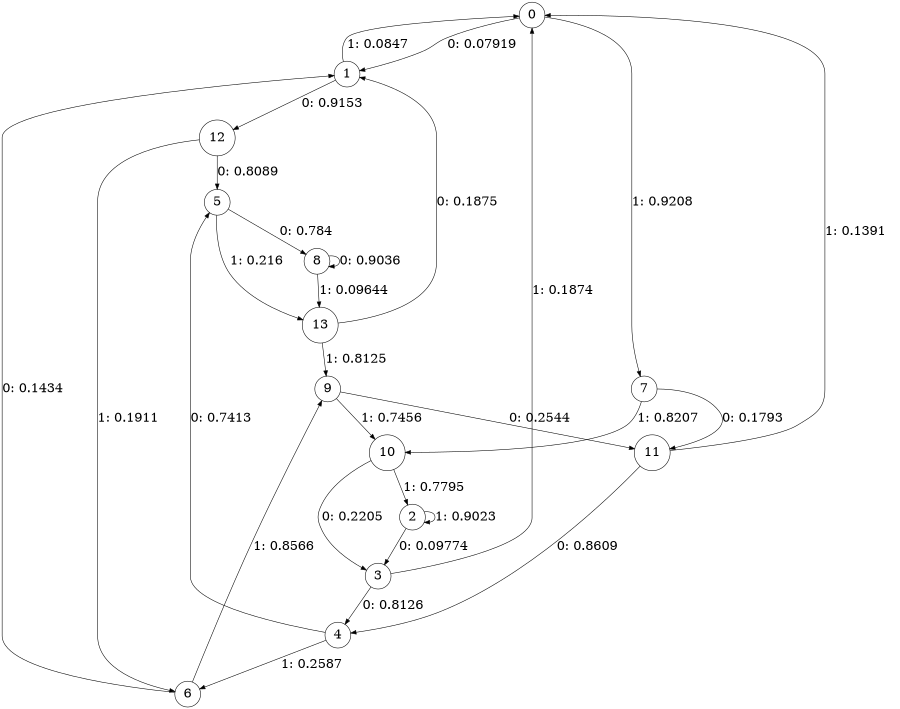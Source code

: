 digraph "phase1face.txt" {
size = "6,8.5";
ratio = "fill";
node [shape = circle];
node [fontsize = 24];
edge [fontsize = 24];
0 -> 1 [label = "0: 0.07919  "];
0 -> 7 [label = "1: 0.9208   "];
1 -> 12 [label = "0: 0.9153   "];
1 -> 0 [label = "1: 0.0847   "];
2 -> 3 [label = "0: 0.09774  "];
2 -> 2 [label = "1: 0.9023   "];
3 -> 4 [label = "0: 0.8126   "];
3 -> 0 [label = "1: 0.1874   "];
4 -> 5 [label = "0: 0.7413   "];
4 -> 6 [label = "1: 0.2587   "];
5 -> 8 [label = "0: 0.784    "];
5 -> 13 [label = "1: 0.216    "];
6 -> 1 [label = "0: 0.1434   "];
6 -> 9 [label = "1: 0.8566   "];
7 -> 11 [label = "0: 0.1793   "];
7 -> 10 [label = "1: 0.8207   "];
8 -> 8 [label = "0: 0.9036   "];
8 -> 13 [label = "1: 0.09644  "];
9 -> 11 [label = "0: 0.2544   "];
9 -> 10 [label = "1: 0.7456   "];
10 -> 3 [label = "0: 0.2205   "];
10 -> 2 [label = "1: 0.7795   "];
11 -> 4 [label = "0: 0.8609   "];
11 -> 0 [label = "1: 0.1391   "];
12 -> 5 [label = "0: 0.8089   "];
12 -> 6 [label = "1: 0.1911   "];
13 -> 1 [label = "0: 0.1875   "];
13 -> 9 [label = "1: 0.8125   "];
}